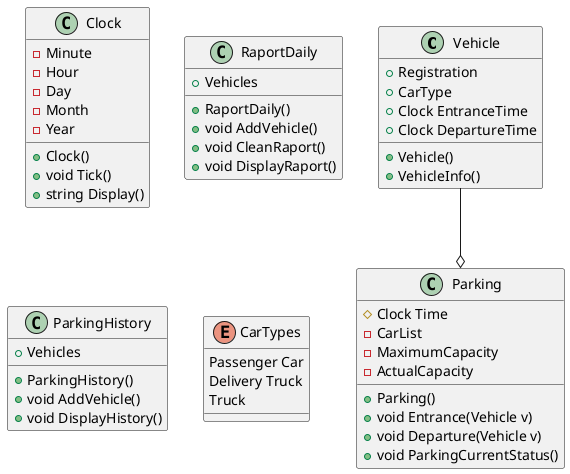 @startuml

Vehicle --o Parking

Vehicle : +Registration
Vehicle : +CarType
Vehicle : +Clock EntranceTime
Vehicle : +Clock DepartureTime
Vehicle : +Vehicle()
Vehicle : +VehicleInfo()

Clock : -Minute
Clock : -Hour
Clock : -Day
Clock : -Month
Clock : -Year
Clock : +Clock()
Clock : +void Tick()
Clock : +string Display()

Parking : #Clock Time
Parking : -CarList
Parking : -MaximumCapacity
Parking : -ActualCapacity
Parking : +Parking()
Parking : +void Entrance(Vehicle v)
Parking : +void Departure(Vehicle v)
Parking : +void ParkingCurrentStatus()

RaportDaily : +Vehicles
RaportDaily : +RaportDaily()
RaportDaily : +void AddVehicle()
RaportDaily : +void CleanRaport()
RaportDaily : +void DisplayRaport()

ParkingHistory : +Vehicles
ParkingHistory : +ParkingHistory()
ParkingHistory : +void AddVehicle()
ParkingHistory : +void DisplayHistory()

enum CarTypes {
    Passenger Car
    Delivery Truck
    Truck
}


@enduml